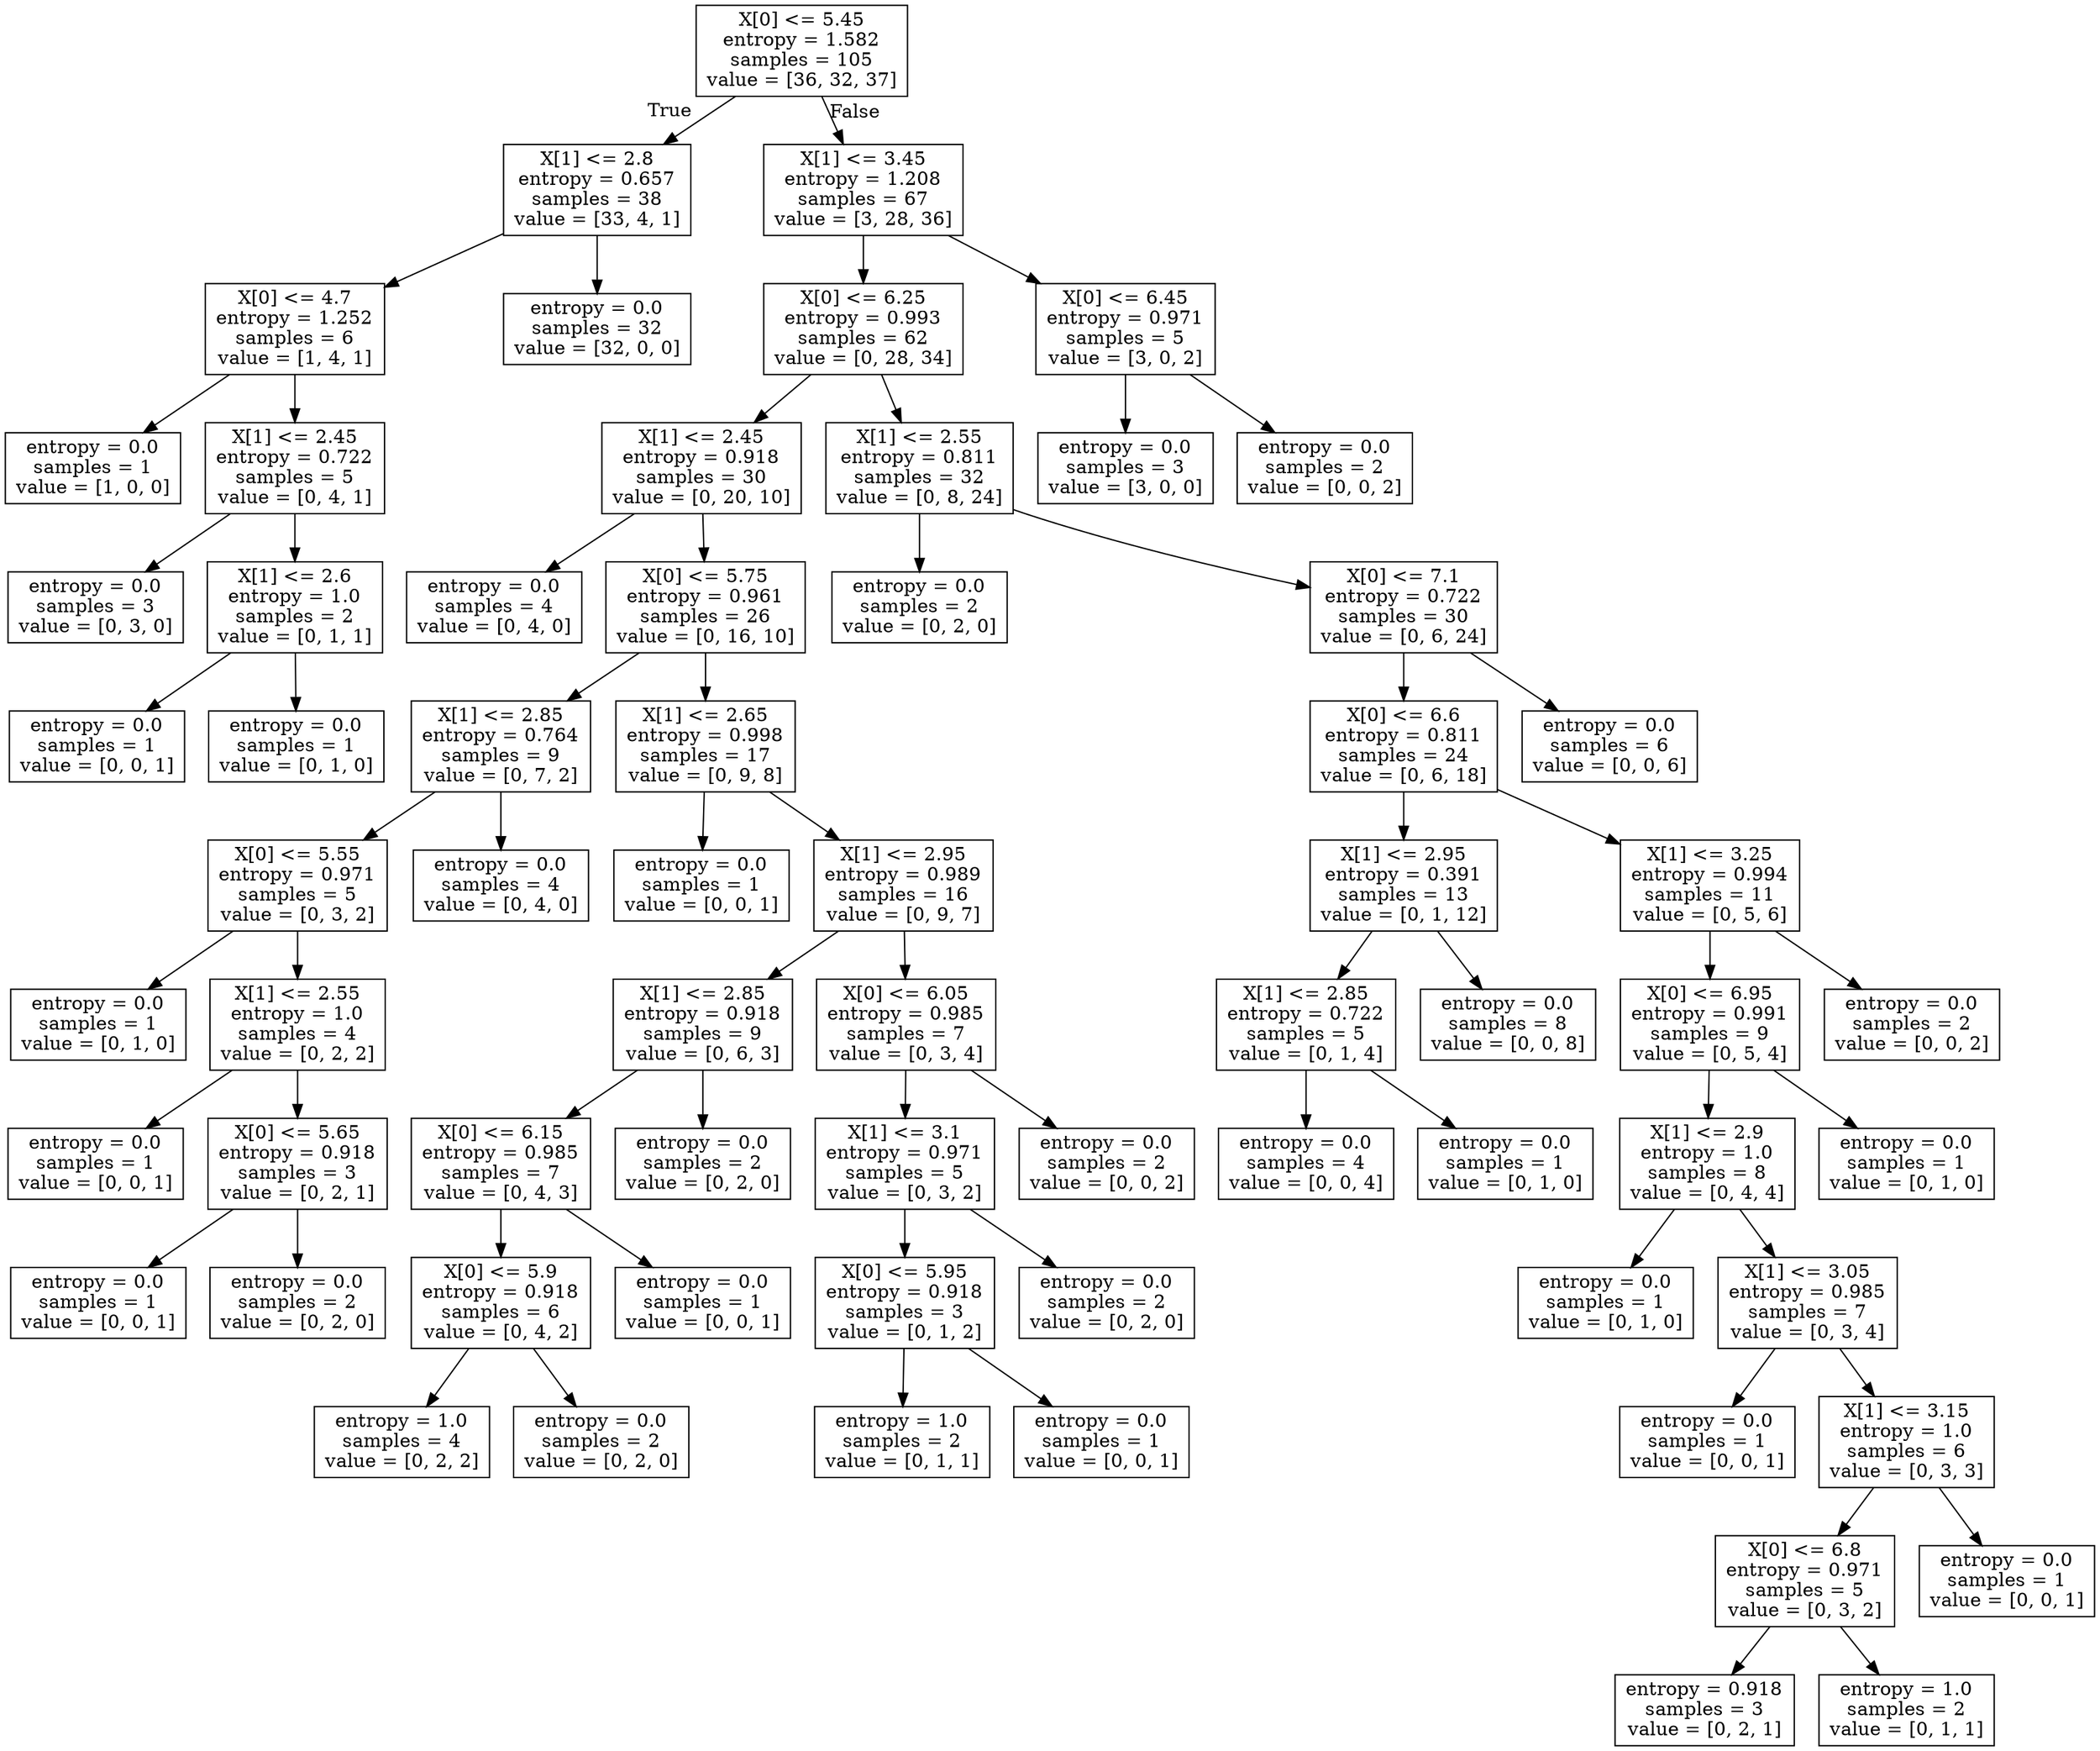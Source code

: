 digraph Tree {
node [shape=box] ;
0 [label="X[0] <= 5.45\nentropy = 1.582\nsamples = 105\nvalue = [36, 32, 37]"] ;
1 [label="X[1] <= 2.8\nentropy = 0.657\nsamples = 38\nvalue = [33, 4, 1]"] ;
0 -> 1 [labeldistance=2.5, labelangle=45, headlabel="True"] ;
2 [label="X[0] <= 4.7\nentropy = 1.252\nsamples = 6\nvalue = [1, 4, 1]"] ;
1 -> 2 ;
3 [label="entropy = 0.0\nsamples = 1\nvalue = [1, 0, 0]"] ;
2 -> 3 ;
4 [label="X[1] <= 2.45\nentropy = 0.722\nsamples = 5\nvalue = [0, 4, 1]"] ;
2 -> 4 ;
5 [label="entropy = 0.0\nsamples = 3\nvalue = [0, 3, 0]"] ;
4 -> 5 ;
6 [label="X[1] <= 2.6\nentropy = 1.0\nsamples = 2\nvalue = [0, 1, 1]"] ;
4 -> 6 ;
7 [label="entropy = 0.0\nsamples = 1\nvalue = [0, 0, 1]"] ;
6 -> 7 ;
8 [label="entropy = 0.0\nsamples = 1\nvalue = [0, 1, 0]"] ;
6 -> 8 ;
9 [label="entropy = 0.0\nsamples = 32\nvalue = [32, 0, 0]"] ;
1 -> 9 ;
10 [label="X[1] <= 3.45\nentropy = 1.208\nsamples = 67\nvalue = [3, 28, 36]"] ;
0 -> 10 [labeldistance=2.5, labelangle=-45, headlabel="False"] ;
11 [label="X[0] <= 6.25\nentropy = 0.993\nsamples = 62\nvalue = [0, 28, 34]"] ;
10 -> 11 ;
12 [label="X[1] <= 2.45\nentropy = 0.918\nsamples = 30\nvalue = [0, 20, 10]"] ;
11 -> 12 ;
13 [label="entropy = 0.0\nsamples = 4\nvalue = [0, 4, 0]"] ;
12 -> 13 ;
14 [label="X[0] <= 5.75\nentropy = 0.961\nsamples = 26\nvalue = [0, 16, 10]"] ;
12 -> 14 ;
15 [label="X[1] <= 2.85\nentropy = 0.764\nsamples = 9\nvalue = [0, 7, 2]"] ;
14 -> 15 ;
16 [label="X[0] <= 5.55\nentropy = 0.971\nsamples = 5\nvalue = [0, 3, 2]"] ;
15 -> 16 ;
17 [label="entropy = 0.0\nsamples = 1\nvalue = [0, 1, 0]"] ;
16 -> 17 ;
18 [label="X[1] <= 2.55\nentropy = 1.0\nsamples = 4\nvalue = [0, 2, 2]"] ;
16 -> 18 ;
19 [label="entropy = 0.0\nsamples = 1\nvalue = [0, 0, 1]"] ;
18 -> 19 ;
20 [label="X[0] <= 5.65\nentropy = 0.918\nsamples = 3\nvalue = [0, 2, 1]"] ;
18 -> 20 ;
21 [label="entropy = 0.0\nsamples = 1\nvalue = [0, 0, 1]"] ;
20 -> 21 ;
22 [label="entropy = 0.0\nsamples = 2\nvalue = [0, 2, 0]"] ;
20 -> 22 ;
23 [label="entropy = 0.0\nsamples = 4\nvalue = [0, 4, 0]"] ;
15 -> 23 ;
24 [label="X[1] <= 2.65\nentropy = 0.998\nsamples = 17\nvalue = [0, 9, 8]"] ;
14 -> 24 ;
25 [label="entropy = 0.0\nsamples = 1\nvalue = [0, 0, 1]"] ;
24 -> 25 ;
26 [label="X[1] <= 2.95\nentropy = 0.989\nsamples = 16\nvalue = [0, 9, 7]"] ;
24 -> 26 ;
27 [label="X[1] <= 2.85\nentropy = 0.918\nsamples = 9\nvalue = [0, 6, 3]"] ;
26 -> 27 ;
28 [label="X[0] <= 6.15\nentropy = 0.985\nsamples = 7\nvalue = [0, 4, 3]"] ;
27 -> 28 ;
29 [label="X[0] <= 5.9\nentropy = 0.918\nsamples = 6\nvalue = [0, 4, 2]"] ;
28 -> 29 ;
30 [label="entropy = 1.0\nsamples = 4\nvalue = [0, 2, 2]"] ;
29 -> 30 ;
31 [label="entropy = 0.0\nsamples = 2\nvalue = [0, 2, 0]"] ;
29 -> 31 ;
32 [label="entropy = 0.0\nsamples = 1\nvalue = [0, 0, 1]"] ;
28 -> 32 ;
33 [label="entropy = 0.0\nsamples = 2\nvalue = [0, 2, 0]"] ;
27 -> 33 ;
34 [label="X[0] <= 6.05\nentropy = 0.985\nsamples = 7\nvalue = [0, 3, 4]"] ;
26 -> 34 ;
35 [label="X[1] <= 3.1\nentropy = 0.971\nsamples = 5\nvalue = [0, 3, 2]"] ;
34 -> 35 ;
36 [label="X[0] <= 5.95\nentropy = 0.918\nsamples = 3\nvalue = [0, 1, 2]"] ;
35 -> 36 ;
37 [label="entropy = 1.0\nsamples = 2\nvalue = [0, 1, 1]"] ;
36 -> 37 ;
38 [label="entropy = 0.0\nsamples = 1\nvalue = [0, 0, 1]"] ;
36 -> 38 ;
39 [label="entropy = 0.0\nsamples = 2\nvalue = [0, 2, 0]"] ;
35 -> 39 ;
40 [label="entropy = 0.0\nsamples = 2\nvalue = [0, 0, 2]"] ;
34 -> 40 ;
41 [label="X[1] <= 2.55\nentropy = 0.811\nsamples = 32\nvalue = [0, 8, 24]"] ;
11 -> 41 ;
42 [label="entropy = 0.0\nsamples = 2\nvalue = [0, 2, 0]"] ;
41 -> 42 ;
43 [label="X[0] <= 7.1\nentropy = 0.722\nsamples = 30\nvalue = [0, 6, 24]"] ;
41 -> 43 ;
44 [label="X[0] <= 6.6\nentropy = 0.811\nsamples = 24\nvalue = [0, 6, 18]"] ;
43 -> 44 ;
45 [label="X[1] <= 2.95\nentropy = 0.391\nsamples = 13\nvalue = [0, 1, 12]"] ;
44 -> 45 ;
46 [label="X[1] <= 2.85\nentropy = 0.722\nsamples = 5\nvalue = [0, 1, 4]"] ;
45 -> 46 ;
47 [label="entropy = 0.0\nsamples = 4\nvalue = [0, 0, 4]"] ;
46 -> 47 ;
48 [label="entropy = 0.0\nsamples = 1\nvalue = [0, 1, 0]"] ;
46 -> 48 ;
49 [label="entropy = 0.0\nsamples = 8\nvalue = [0, 0, 8]"] ;
45 -> 49 ;
50 [label="X[1] <= 3.25\nentropy = 0.994\nsamples = 11\nvalue = [0, 5, 6]"] ;
44 -> 50 ;
51 [label="X[0] <= 6.95\nentropy = 0.991\nsamples = 9\nvalue = [0, 5, 4]"] ;
50 -> 51 ;
52 [label="X[1] <= 2.9\nentropy = 1.0\nsamples = 8\nvalue = [0, 4, 4]"] ;
51 -> 52 ;
53 [label="entropy = 0.0\nsamples = 1\nvalue = [0, 1, 0]"] ;
52 -> 53 ;
54 [label="X[1] <= 3.05\nentropy = 0.985\nsamples = 7\nvalue = [0, 3, 4]"] ;
52 -> 54 ;
55 [label="entropy = 0.0\nsamples = 1\nvalue = [0, 0, 1]"] ;
54 -> 55 ;
56 [label="X[1] <= 3.15\nentropy = 1.0\nsamples = 6\nvalue = [0, 3, 3]"] ;
54 -> 56 ;
57 [label="X[0] <= 6.8\nentropy = 0.971\nsamples = 5\nvalue = [0, 3, 2]"] ;
56 -> 57 ;
58 [label="entropy = 0.918\nsamples = 3\nvalue = [0, 2, 1]"] ;
57 -> 58 ;
59 [label="entropy = 1.0\nsamples = 2\nvalue = [0, 1, 1]"] ;
57 -> 59 ;
60 [label="entropy = 0.0\nsamples = 1\nvalue = [0, 0, 1]"] ;
56 -> 60 ;
61 [label="entropy = 0.0\nsamples = 1\nvalue = [0, 1, 0]"] ;
51 -> 61 ;
62 [label="entropy = 0.0\nsamples = 2\nvalue = [0, 0, 2]"] ;
50 -> 62 ;
63 [label="entropy = 0.0\nsamples = 6\nvalue = [0, 0, 6]"] ;
43 -> 63 ;
64 [label="X[0] <= 6.45\nentropy = 0.971\nsamples = 5\nvalue = [3, 0, 2]"] ;
10 -> 64 ;
65 [label="entropy = 0.0\nsamples = 3\nvalue = [3, 0, 0]"] ;
64 -> 65 ;
66 [label="entropy = 0.0\nsamples = 2\nvalue = [0, 0, 2]"] ;
64 -> 66 ;
}